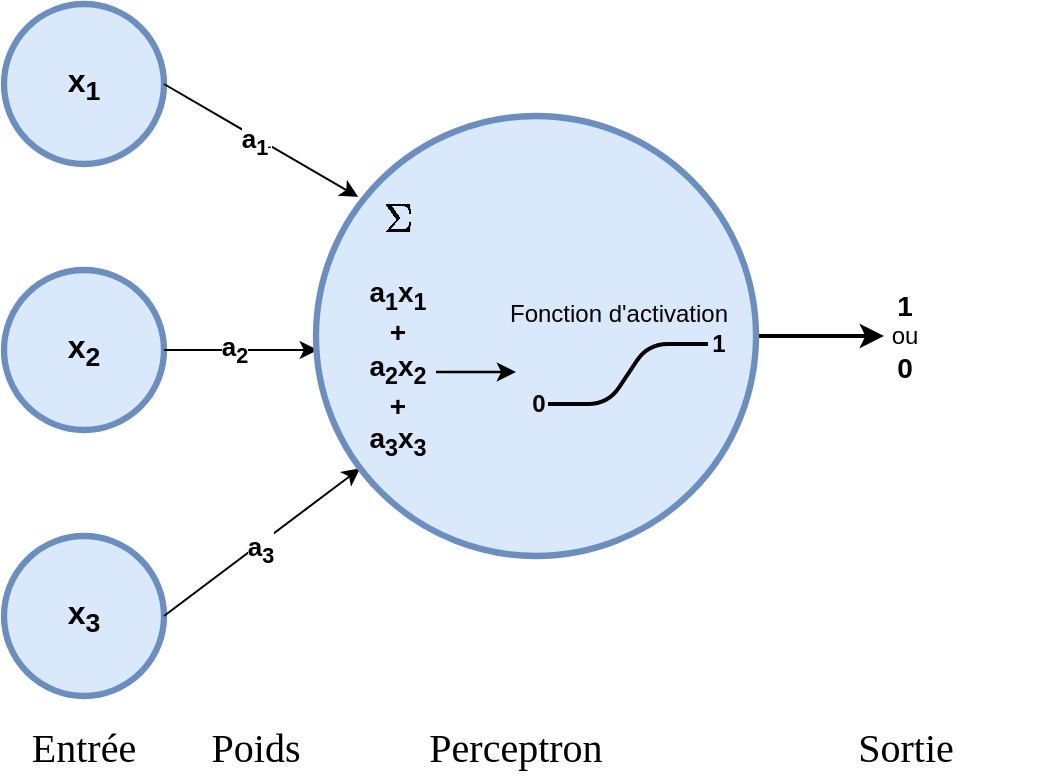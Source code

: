 <mxfile version="27.0.8" pages="2">
  <diagram name="perceptron" id="kRN_M4UffHJepdv6qK--">
    <mxGraphModel dx="2589" dy="2358" grid="1" gridSize="10" guides="1" tooltips="1" connect="1" arrows="1" fold="1" page="1" pageScale="1" pageWidth="1169" pageHeight="1654" math="1" shadow="0">
      <root>
        <mxCell id="0" />
        <mxCell id="1" parent="0" />
        <mxCell id="JOWYC3g7j5EstyxaiqBf-1" value="x&lt;sub&gt;1&lt;/sub&gt;" style="ellipse;whiteSpace=wrap;html=1;aspect=fixed;fontSize=16;fontStyle=1;strokeColor=#6c8ebf;strokeWidth=3.15;align=center;verticalAlign=middle;fontFamily=Helvetica;fontColor=default;fillColor=#dae8fc;" vertex="1" parent="1">
          <mxGeometry x="-840" y="-546" width="80" height="80" as="geometry" />
        </mxCell>
        <mxCell id="JOWYC3g7j5EstyxaiqBf-5" value="x&lt;sub&gt;2&lt;/sub&gt;" style="ellipse;whiteSpace=wrap;html=1;aspect=fixed;fontSize=16;fontStyle=1;strokeColor=#6c8ebf;strokeWidth=3.15;align=center;verticalAlign=middle;fontFamily=Helvetica;fontColor=default;fillColor=#dae8fc;" vertex="1" parent="1">
          <mxGeometry x="-840" y="-413" width="80" height="80" as="geometry" />
        </mxCell>
        <mxCell id="JOWYC3g7j5EstyxaiqBf-6" value="x&lt;sub&gt;3&lt;/sub&gt;" style="ellipse;whiteSpace=wrap;html=1;aspect=fixed;fontSize=16;fontStyle=1;strokeColor=#6c8ebf;strokeWidth=3.15;align=center;verticalAlign=middle;fontFamily=Helvetica;fontColor=default;fillColor=#dae8fc;" vertex="1" parent="1">
          <mxGeometry x="-840" y="-280" width="80" height="80" as="geometry" />
        </mxCell>
        <mxCell id="JOWYC3g7j5EstyxaiqBf-8" value="" style="endArrow=classic;html=1;rounded=0;entryX=0.096;entryY=0.184;entryDx=0;entryDy=0;entryPerimeter=0;exitX=1;exitY=0.5;exitDx=0;exitDy=0;" edge="1" parent="1" source="JOWYC3g7j5EstyxaiqBf-1" target="JOWYC3g7j5EstyxaiqBf-25">
          <mxGeometry width="50" height="50" relative="1" as="geometry">
            <mxPoint x="-820" y="-470" as="sourcePoint" />
            <mxPoint x="-680" y="-400" as="targetPoint" />
          </mxGeometry>
        </mxCell>
        <mxCell id="JOWYC3g7j5EstyxaiqBf-30" value="x&lt;sub&gt;1&lt;/sub&gt;" style="edgeLabel;html=1;align=center;verticalAlign=middle;resizable=0;points=[];" vertex="1" connectable="0" parent="JOWYC3g7j5EstyxaiqBf-8">
          <mxGeometry x="-0.032" y="1" relative="1" as="geometry">
            <mxPoint as="offset" />
          </mxGeometry>
        </mxCell>
        <mxCell id="JOWYC3g7j5EstyxaiqBf-36" value="a&lt;sub&gt;1&lt;/sub&gt;" style="edgeLabel;html=1;align=center;verticalAlign=middle;resizable=0;points=[];fontSize=13;fontStyle=1" vertex="1" connectable="0" parent="JOWYC3g7j5EstyxaiqBf-8">
          <mxGeometry x="-0.045" y="-2" relative="1" as="geometry">
            <mxPoint as="offset" />
          </mxGeometry>
        </mxCell>
        <mxCell id="JOWYC3g7j5EstyxaiqBf-9" value="" style="endArrow=classic;html=1;rounded=0;fontSize=14;entryX=0.004;entryY=0.532;entryDx=0;entryDy=0;entryPerimeter=0;" edge="1" parent="1" source="JOWYC3g7j5EstyxaiqBf-5" target="JOWYC3g7j5EstyxaiqBf-25">
          <mxGeometry width="50" height="50" relative="1" as="geometry">
            <mxPoint x="-620" y="-242.5" as="sourcePoint" />
            <mxPoint x="-690" y="-364" as="targetPoint" />
          </mxGeometry>
        </mxCell>
        <mxCell id="JOWYC3g7j5EstyxaiqBf-29" value="a&lt;sub&gt;2&lt;/sub&gt;" style="edgeLabel;html=1;align=center;verticalAlign=middle;resizable=0;points=[];fontSize=13;fontStyle=1" vertex="1" connectable="0" parent="JOWYC3g7j5EstyxaiqBf-9">
          <mxGeometry x="-0.108" relative="1" as="geometry">
            <mxPoint as="offset" />
          </mxGeometry>
        </mxCell>
        <mxCell id="JOWYC3g7j5EstyxaiqBf-10" value="" style="endArrow=classic;html=1;rounded=0;exitX=1;exitY=0.5;exitDx=0;exitDy=0;" edge="1" parent="1" source="JOWYC3g7j5EstyxaiqBf-6" target="JOWYC3g7j5EstyxaiqBf-25">
          <mxGeometry width="50" height="50" relative="1" as="geometry">
            <mxPoint x="-610" y="-232.5" as="sourcePoint" />
            <mxPoint x="-730" y="-310" as="targetPoint" />
          </mxGeometry>
        </mxCell>
        <mxCell id="JOWYC3g7j5EstyxaiqBf-31" value="a&lt;sub&gt;3&lt;/sub&gt;" style="edgeLabel;html=1;align=center;verticalAlign=middle;resizable=0;points=[];fontSize=13;fontStyle=1" vertex="1" connectable="0" parent="JOWYC3g7j5EstyxaiqBf-10">
          <mxGeometry x="-0.052" y="-2" relative="1" as="geometry">
            <mxPoint as="offset" />
          </mxGeometry>
        </mxCell>
        <mxCell id="JOWYC3g7j5EstyxaiqBf-20" value="&lt;div align=&quot;center&quot;&gt;&lt;b&gt;&lt;font style=&quot;font-size: 14px;&quot;&gt;1&lt;/font&gt;&lt;/b&gt;&lt;/div&gt;&lt;div align=&quot;center&quot;&gt;&lt;font&gt;ou&lt;/font&gt;&lt;/div&gt;&lt;div align=&quot;center&quot;&gt;&lt;b&gt;&lt;font style=&quot;font-size: 14px;&quot;&gt;0&lt;/font&gt;&lt;/b&gt;&lt;/div&gt;" style="text;html=1;align=center;verticalAlign=middle;resizable=0;points=[];autosize=1;strokeColor=none;fillColor=none;" vertex="1" parent="1">
          <mxGeometry x="-410" y="-410" width="40" height="60" as="geometry" />
        </mxCell>
        <mxCell id="JOWYC3g7j5EstyxaiqBf-19" value="" style="endArrow=classic;html=1;rounded=0;strokeWidth=1.968;exitX=1;exitY=0.5;exitDx=0;exitDy=0;" edge="1" parent="1" source="JOWYC3g7j5EstyxaiqBf-25">
          <mxGeometry width="50" height="50" relative="1" as="geometry">
            <mxPoint x="-441" y="-359.204" as="sourcePoint" />
            <mxPoint x="-400" y="-380" as="targetPoint" />
          </mxGeometry>
        </mxCell>
        <mxCell id="JOWYC3g7j5EstyxaiqBf-25" value="" style="ellipse;whiteSpace=wrap;html=1;aspect=fixed;fillColor=#dae8fc;strokeWidth=3.15;strokeColor=#6c8ebf;" vertex="1" parent="1">
          <mxGeometry x="-684" y="-490" width="220" height="220" as="geometry" />
        </mxCell>
        <mxCell id="JOWYC3g7j5EstyxaiqBf-45" value="Entrée" style="text;html=1;align=center;verticalAlign=middle;whiteSpace=wrap;rounded=0;fontSize=20;fontFamily=Lucida Console;" vertex="1" parent="1">
          <mxGeometry x="-830" y="-190" width="60" height="30" as="geometry" />
        </mxCell>
        <mxCell id="JOWYC3g7j5EstyxaiqBf-46" value="Poids" style="text;html=1;align=center;verticalAlign=middle;whiteSpace=wrap;rounded=0;fontSize=20;fontFamily=Lucida Console;" vertex="1" parent="1">
          <mxGeometry x="-744" y="-190" width="60" height="30" as="geometry" />
        </mxCell>
        <mxCell id="JOWYC3g7j5EstyxaiqBf-48" value="Perceptron" style="text;html=1;align=center;verticalAlign=middle;whiteSpace=wrap;rounded=0;fontSize=20;fontFamily=Lucida Console;" vertex="1" parent="1">
          <mxGeometry x="-659" y="-190" width="150" height="30" as="geometry" />
        </mxCell>
        <mxCell id="JOWYC3g7j5EstyxaiqBf-52" value="Sortie" style="text;html=1;align=center;verticalAlign=middle;whiteSpace=wrap;rounded=0;fontSize=20;fontFamily=Lucida Console;" vertex="1" parent="1">
          <mxGeometry x="-464" y="-190" width="150" height="30" as="geometry" />
        </mxCell>
        <mxCell id="JOWYC3g7j5EstyxaiqBf-58" value="" style="group" vertex="1" connectable="0" parent="1">
          <mxGeometry x="-668" y="-466" width="200" height="150" as="geometry" />
        </mxCell>
        <mxCell id="JOWYC3g7j5EstyxaiqBf-14" value="" style="endArrow=classic;html=1;rounded=0;strokeWidth=1.181;" edge="1" parent="JOWYC3g7j5EstyxaiqBf-58">
          <mxGeometry width="50" height="50" relative="1" as="geometry">
            <mxPoint x="44" y="104" as="sourcePoint" />
            <mxPoint x="84" y="104.001" as="targetPoint" />
          </mxGeometry>
        </mxCell>
        <mxCell id="JOWYC3g7j5EstyxaiqBf-42" value="" style="group" vertex="1" connectable="0" parent="JOWYC3g7j5EstyxaiqBf-58">
          <mxGeometry x="70" y="60" width="130" height="75" as="geometry" />
        </mxCell>
        <mxCell id="JOWYC3g7j5EstyxaiqBf-17" value="Fonction d&#39;activation" style="text;html=1;align=center;verticalAlign=middle;resizable=0;points=[];autosize=1;strokeColor=none;fillColor=none;" vertex="1" parent="JOWYC3g7j5EstyxaiqBf-42">
          <mxGeometry width="130" height="30" as="geometry" />
        </mxCell>
        <mxCell id="JOWYC3g7j5EstyxaiqBf-18" value="" style="endArrow=none;html=1;rounded=1;curved=0;strokeWidth=1.968;" edge="1" parent="JOWYC3g7j5EstyxaiqBf-42">
          <mxGeometry width="50" height="50" relative="1" as="geometry">
            <mxPoint x="30" y="60" as="sourcePoint" />
            <mxPoint x="110" y="30" as="targetPoint" />
            <Array as="points">
              <mxPoint x="60" y="60" />
              <mxPoint x="80" y="30" />
            </Array>
          </mxGeometry>
        </mxCell>
        <mxCell id="JOWYC3g7j5EstyxaiqBf-21" value="1" style="text;html=1;align=center;verticalAlign=middle;resizable=0;points=[];autosize=1;strokeColor=none;fillColor=none;fontStyle=1" vertex="1" parent="JOWYC3g7j5EstyxaiqBf-42">
          <mxGeometry x="100" y="15" width="30" height="30" as="geometry" />
        </mxCell>
        <mxCell id="JOWYC3g7j5EstyxaiqBf-23" value="0" style="text;html=1;align=center;verticalAlign=middle;resizable=0;points=[];autosize=1;strokeColor=none;fillColor=none;fontStyle=1" vertex="1" parent="JOWYC3g7j5EstyxaiqBf-42">
          <mxGeometry x="10" y="45" width="30" height="30" as="geometry" />
        </mxCell>
        <mxCell id="JOWYC3g7j5EstyxaiqBf-56" value="&lt;div&gt;&lt;b&gt;&lt;font style=&quot;font-size: 17px;&quot;&gt;$$\Sigma$$&lt;/font&gt;&lt;/b&gt;&lt;/div&gt;&lt;div&gt;&lt;b&gt;&lt;font style=&quot;font-size: 14px;&quot;&gt;a&lt;sub&gt;1&lt;/sub&gt;&lt;/font&gt;&lt;/b&gt;&lt;b&gt;&lt;font style=&quot;font-size: 14px;&quot;&gt;x&lt;sub&gt;1&lt;/sub&gt;&lt;/font&gt;&lt;/b&gt;&lt;/div&gt;&lt;div&gt;&lt;b&gt;&lt;font style=&quot;font-size: 14px;&quot;&gt;+&lt;/font&gt;&lt;/b&gt;&lt;/div&gt;&lt;div&gt;&lt;b&gt;&lt;font style=&quot;font-size: 14px;&quot;&gt;a&lt;sub&gt;2&lt;/sub&gt;&lt;/font&gt;&lt;/b&gt;&lt;b&gt;&lt;font style=&quot;font-size: 14px;&quot;&gt;x&lt;sub&gt;2&lt;/sub&gt;&lt;/font&gt;&lt;/b&gt;&lt;/div&gt;&lt;div&gt;&lt;b&gt;&lt;font style=&quot;font-size: 14px;&quot;&gt;+&lt;/font&gt;&lt;/b&gt;&lt;/div&gt;&lt;div&gt;&lt;b&gt;&lt;font style=&quot;font-size: 14px;&quot;&gt;a&lt;sub&gt;3&lt;/sub&gt;x&lt;sub&gt;3&lt;/sub&gt;&lt;/font&gt;&lt;/b&gt;&lt;/div&gt;" style="rounded=0;whiteSpace=wrap;html=1;verticalAlign=middle;strokeColor=none;fillColor=none;" vertex="1" parent="JOWYC3g7j5EstyxaiqBf-58">
          <mxGeometry width="50" height="150" as="geometry" />
        </mxCell>
      </root>
    </mxGraphModel>
  </diagram>
  <diagram id="fxPwJ1kbvb1fZuyBYZfH" name="MSE">
    <mxGraphModel dx="1412" dy="709" grid="1" gridSize="10" guides="1" tooltips="1" connect="1" arrows="1" fold="1" page="1" pageScale="1" pageWidth="1169" pageHeight="1654" math="1" shadow="0">
      <root>
        <mxCell id="0" />
        <mxCell id="1" parent="0" />
        <mxCell id="d9j87F2AkD7W-sZHAdpy-30" value="" style="rounded=1;whiteSpace=wrap;html=1;" vertex="1" parent="1">
          <mxGeometry x="810" y="180" width="270" height="90" as="geometry" />
        </mxCell>
        <mxCell id="d9j87F2AkD7W-sZHAdpy-3" value="" style="endArrow=classic;startArrow=classic;html=1;rounded=0;strokeWidth=1.968;" edge="1" parent="1">
          <mxGeometry width="50" height="50" relative="1" as="geometry">
            <mxPoint x="440" y="40" as="sourcePoint" />
            <mxPoint x="810" y="400" as="targetPoint" />
            <Array as="points">
              <mxPoint x="440" y="400" />
            </Array>
          </mxGeometry>
        </mxCell>
        <mxCell id="d9j87F2AkD7W-sZHAdpy-4" value="" style="ellipse;whiteSpace=wrap;html=1;aspect=fixed;fillColor=#6a00ff;strokeColor=none;fontColor=#ffffff;" vertex="1" parent="1">
          <mxGeometry x="690" y="160" width="10" height="10" as="geometry" />
        </mxCell>
        <mxCell id="d9j87F2AkD7W-sZHAdpy-5" value="" style="ellipse;whiteSpace=wrap;html=1;aspect=fixed;fillColor=#6a00ff;strokeColor=none;fontColor=#ffffff;" vertex="1" parent="1">
          <mxGeometry x="617" y="165" width="10" height="10" as="geometry" />
        </mxCell>
        <mxCell id="d9j87F2AkD7W-sZHAdpy-6" value="" style="ellipse;whiteSpace=wrap;html=1;aspect=fixed;fillColor=#6a00ff;strokeColor=none;fontColor=#ffffff;" vertex="1" parent="1">
          <mxGeometry x="617" y="165" width="10" height="10" as="geometry" />
        </mxCell>
        <mxCell id="d9j87F2AkD7W-sZHAdpy-7" value="" style="ellipse;whiteSpace=wrap;html=1;aspect=fixed;fillColor=#6a00ff;strokeColor=none;fontColor=#ffffff;" vertex="1" parent="1">
          <mxGeometry x="617" y="165" width="10" height="10" as="geometry" />
        </mxCell>
        <mxCell id="d9j87F2AkD7W-sZHAdpy-8" value="" style="ellipse;whiteSpace=wrap;html=1;aspect=fixed;fillColor=#6a00ff;strokeColor=none;fontColor=#ffffff;" vertex="1" parent="1">
          <mxGeometry x="617" y="165" width="10" height="10" as="geometry" />
        </mxCell>
        <mxCell id="d9j87F2AkD7W-sZHAdpy-9" value="" style="ellipse;whiteSpace=wrap;html=1;aspect=fixed;fillColor=#6a00ff;strokeColor=none;fontColor=#ffffff;" vertex="1" parent="1">
          <mxGeometry x="490" y="270" width="10" height="10" as="geometry" />
        </mxCell>
        <mxCell id="d9j87F2AkD7W-sZHAdpy-10" value="" style="ellipse;whiteSpace=wrap;html=1;aspect=fixed;fillColor=#6a00ff;strokeColor=none;fontColor=#ffffff;" vertex="1" parent="1">
          <mxGeometry x="580" y="270" width="10" height="10" as="geometry" />
        </mxCell>
        <mxCell id="d9j87F2AkD7W-sZHAdpy-11" value="" style="ellipse;whiteSpace=wrap;html=1;aspect=fixed;fillColor=#6a00ff;strokeColor=none;fontColor=#ffffff;" vertex="1" parent="1">
          <mxGeometry x="460" y="380" width="10" height="10" as="geometry" />
        </mxCell>
        <mxCell id="d9j87F2AkD7W-sZHAdpy-12" value="" style="ellipse;whiteSpace=wrap;html=1;aspect=fixed;fillColor=#6a00ff;strokeColor=none;fontColor=#ffffff;" vertex="1" parent="1">
          <mxGeometry x="750" y="40" width="10" height="10" as="geometry" />
        </mxCell>
        <mxCell id="d9j87F2AkD7W-sZHAdpy-13" value="" style="endArrow=none;html=1;rounded=0;fillColor=#008a00;strokeColor=#005700;strokeWidth=1.968;" edge="1" parent="1">
          <mxGeometry width="50" height="50" relative="1" as="geometry">
            <mxPoint x="440" y="380" as="sourcePoint" />
            <mxPoint x="800" y="40" as="targetPoint" />
          </mxGeometry>
        </mxCell>
        <mxCell id="d9j87F2AkD7W-sZHAdpy-14" value="" style="endArrow=none;dashed=1;html=1;rounded=0;entryX=0.5;entryY=1;entryDx=0;entryDy=0;strokeWidth=1.575;dashPattern=1 2;" edge="1" parent="1" target="d9j87F2AkD7W-sZHAdpy-9">
          <mxGeometry width="50" height="50" relative="1" as="geometry">
            <mxPoint x="495" y="328" as="sourcePoint" />
            <mxPoint x="610" y="350" as="targetPoint" />
          </mxGeometry>
        </mxCell>
        <mxCell id="d9j87F2AkD7W-sZHAdpy-15" value="" style="endArrow=none;dashed=1;html=1;rounded=0;entryX=0.5;entryY=1;entryDx=0;entryDy=0;strokeWidth=1.575;dashPattern=1 2;" edge="1" parent="1">
          <mxGeometry width="50" height="50" relative="1" as="geometry">
            <mxPoint x="755" y="80" as="sourcePoint" />
            <mxPoint x="754.5" y="50" as="targetPoint" />
          </mxGeometry>
        </mxCell>
        <mxCell id="d9j87F2AkD7W-sZHAdpy-16" value="" style="endArrow=none;dashed=1;html=1;rounded=0;strokeWidth=1.575;dashPattern=1 2;" edge="1" parent="1">
          <mxGeometry width="50" height="50" relative="1" as="geometry">
            <mxPoint x="584" y="270" as="sourcePoint" />
            <mxPoint x="584" y="240" as="targetPoint" />
          </mxGeometry>
        </mxCell>
        <mxCell id="d9j87F2AkD7W-sZHAdpy-17" value="" style="endArrow=none;dashed=1;html=1;rounded=0;strokeWidth=1.575;dashPattern=1 2;" edge="1" parent="1">
          <mxGeometry width="50" height="50" relative="1" as="geometry">
            <mxPoint x="464.5" y="380" as="sourcePoint" />
            <mxPoint x="464.566" y="360" as="targetPoint" />
          </mxGeometry>
        </mxCell>
        <mxCell id="d9j87F2AkD7W-sZHAdpy-18" value="" style="endArrow=none;dashed=1;html=1;rounded=0;entryX=0.5;entryY=1;entryDx=0;entryDy=0;strokeWidth=1.575;dashPattern=1 2;" edge="1" parent="1">
          <mxGeometry width="50" height="50" relative="1" as="geometry">
            <mxPoint x="622" y="210" as="sourcePoint" />
            <mxPoint x="621.5" y="175" as="targetPoint" />
          </mxGeometry>
        </mxCell>
        <mxCell id="d9j87F2AkD7W-sZHAdpy-19" value="" style="endArrow=none;dashed=1;html=1;rounded=0;strokeWidth=1.575;dashPattern=1 2;" edge="1" parent="1">
          <mxGeometry width="50" height="50" relative="1" as="geometry">
            <mxPoint x="694.5" y="160" as="sourcePoint" />
            <mxPoint x="695" y="140" as="targetPoint" />
          </mxGeometry>
        </mxCell>
        <mxCell id="d9j87F2AkD7W-sZHAdpy-26" value="&lt;div&gt;&lt;b&gt;&lt;font style=&quot;font-size: 14px;&quot;&gt;$$Y$$&lt;/font&gt;&lt;/b&gt;&lt;/div&gt;" style="text;html=1;align=center;verticalAlign=middle;resizable=0;points=[];autosize=1;strokeColor=none;fillColor=none;" vertex="1" parent="1">
          <mxGeometry x="430" y="30" width="60" height="30" as="geometry" />
        </mxCell>
        <mxCell id="d9j87F2AkD7W-sZHAdpy-27" value="" style="group" vertex="1" connectable="0" parent="1">
          <mxGeometry x="660" y="280" width="160" height="90" as="geometry" />
        </mxCell>
        <mxCell id="d9j87F2AkD7W-sZHAdpy-20" value="" style="endArrow=none;html=1;rounded=0;fillColor=#008a00;strokeColor=#005700;strokeWidth=1.968;" edge="1" parent="d9j87F2AkD7W-sZHAdpy-27">
          <mxGeometry width="50" height="50" relative="1" as="geometry">
            <mxPoint y="15" as="sourcePoint" />
            <mxPoint x="28.07" y="15" as="targetPoint" />
          </mxGeometry>
        </mxCell>
        <mxCell id="d9j87F2AkD7W-sZHAdpy-21" value="" style="ellipse;whiteSpace=wrap;html=1;aspect=fixed;fillColor=#6a00ff;strokeColor=none;fontColor=#ffffff;" vertex="1" parent="d9j87F2AkD7W-sZHAdpy-27">
          <mxGeometry x="7.357" y="40" width="9.357" height="9.357" as="geometry" />
        </mxCell>
        <mxCell id="d9j87F2AkD7W-sZHAdpy-22" value="" style="endArrow=none;dashed=1;html=1;rounded=0;strokeWidth=1.575;dashPattern=1 2;" edge="1" parent="d9j87F2AkD7W-sZHAdpy-27">
          <mxGeometry width="50" height="50" relative="1" as="geometry">
            <mxPoint x="1.871" y="83" as="sourcePoint" />
            <mxPoint x="29.942" y="83" as="targetPoint" />
          </mxGeometry>
        </mxCell>
        <mxCell id="d9j87F2AkD7W-sZHAdpy-23" value="&lt;div align=&quot;left&quot;&gt;&lt;font style=&quot;font-size: 14px;&quot;&gt;Modèle : \( \widehat { Y}\)&lt;/font&gt;&lt;/div&gt;&lt;div align=&quot;left&quot;&gt;&lt;font style=&quot;font-size: 14px;&quot;&gt;&lt;br&gt;&lt;/font&gt;&lt;/div&gt;&lt;div align=&quot;left&quot;&gt;&lt;font style=&quot;font-size: 14px;&quot;&gt;Donnée : \(Y\)&lt;/font&gt;&lt;/div&gt;&lt;div align=&quot;left&quot;&gt;&lt;font style=&quot;font-size: 14px;&quot;&gt;&lt;br&gt;&lt;/font&gt;&lt;/div&gt;&lt;div align=&quot;left&quot;&gt;&lt;font style=&quot;font-size: 14px;&quot;&gt;Erreur : \(Y - \widehat { Y}\)&lt;/font&gt;&lt;/div&gt;" style="text;html=1;align=left;verticalAlign=middle;whiteSpace=wrap;rounded=0;" vertex="1" parent="d9j87F2AkD7W-sZHAdpy-27">
          <mxGeometry x="38.363" width="121.637" height="90" as="geometry" />
        </mxCell>
        <mxCell id="d9j87F2AkD7W-sZHAdpy-28" value="&lt;div&gt;&lt;b&gt;&lt;font style=&quot;font-size: 14px;&quot;&gt;$$X$$&lt;/font&gt;&lt;/b&gt;&lt;/div&gt;" style="text;html=1;align=center;verticalAlign=middle;resizable=0;points=[];autosize=1;strokeColor=none;fillColor=none;" vertex="1" parent="1">
          <mxGeometry x="790" y="380" width="60" height="30" as="geometry" />
        </mxCell>
        <mxCell id="d9j87F2AkD7W-sZHAdpy-29" value="$$MSE = \dfrac{1}{n}&amp;nbsp;\sum_{i} (Y_i - \widehat{Y_i})^2 $$" style="text;html=1;align=center;verticalAlign=middle;whiteSpace=wrap;rounded=0;fontSize=20;" vertex="1" parent="1">
          <mxGeometry x="810" y="200" width="270" height="60" as="geometry" />
        </mxCell>
      </root>
    </mxGraphModel>
  </diagram>
</mxfile>
